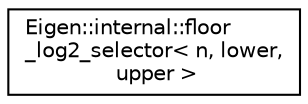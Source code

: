digraph "Graphical Class Hierarchy"
{
  edge [fontname="Helvetica",fontsize="10",labelfontname="Helvetica",labelfontsize="10"];
  node [fontname="Helvetica",fontsize="10",shape=record];
  rankdir="LR";
  Node1 [label="Eigen::internal::floor\l_log2_selector\< n, lower,\l upper \>",height=0.2,width=0.4,color="black", fillcolor="white", style="filled",URL="$struct_eigen_1_1internal_1_1floor__log2__selector.html"];
}
